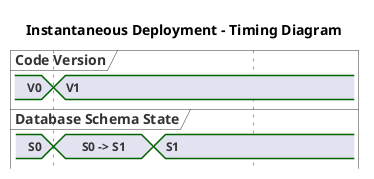 @startuml
Title Instantaneous Deployment - Timing Diagram
hide time-axis
concise "Code Version" as code
concise "Database Schema State" as db_state
scale 10 as 200 pixels

code is "V0"
db_state is "S0"

@code
20 is "V1"

@db_state
20 is "S0 -> S1"
25 is "S1"

@enduml
